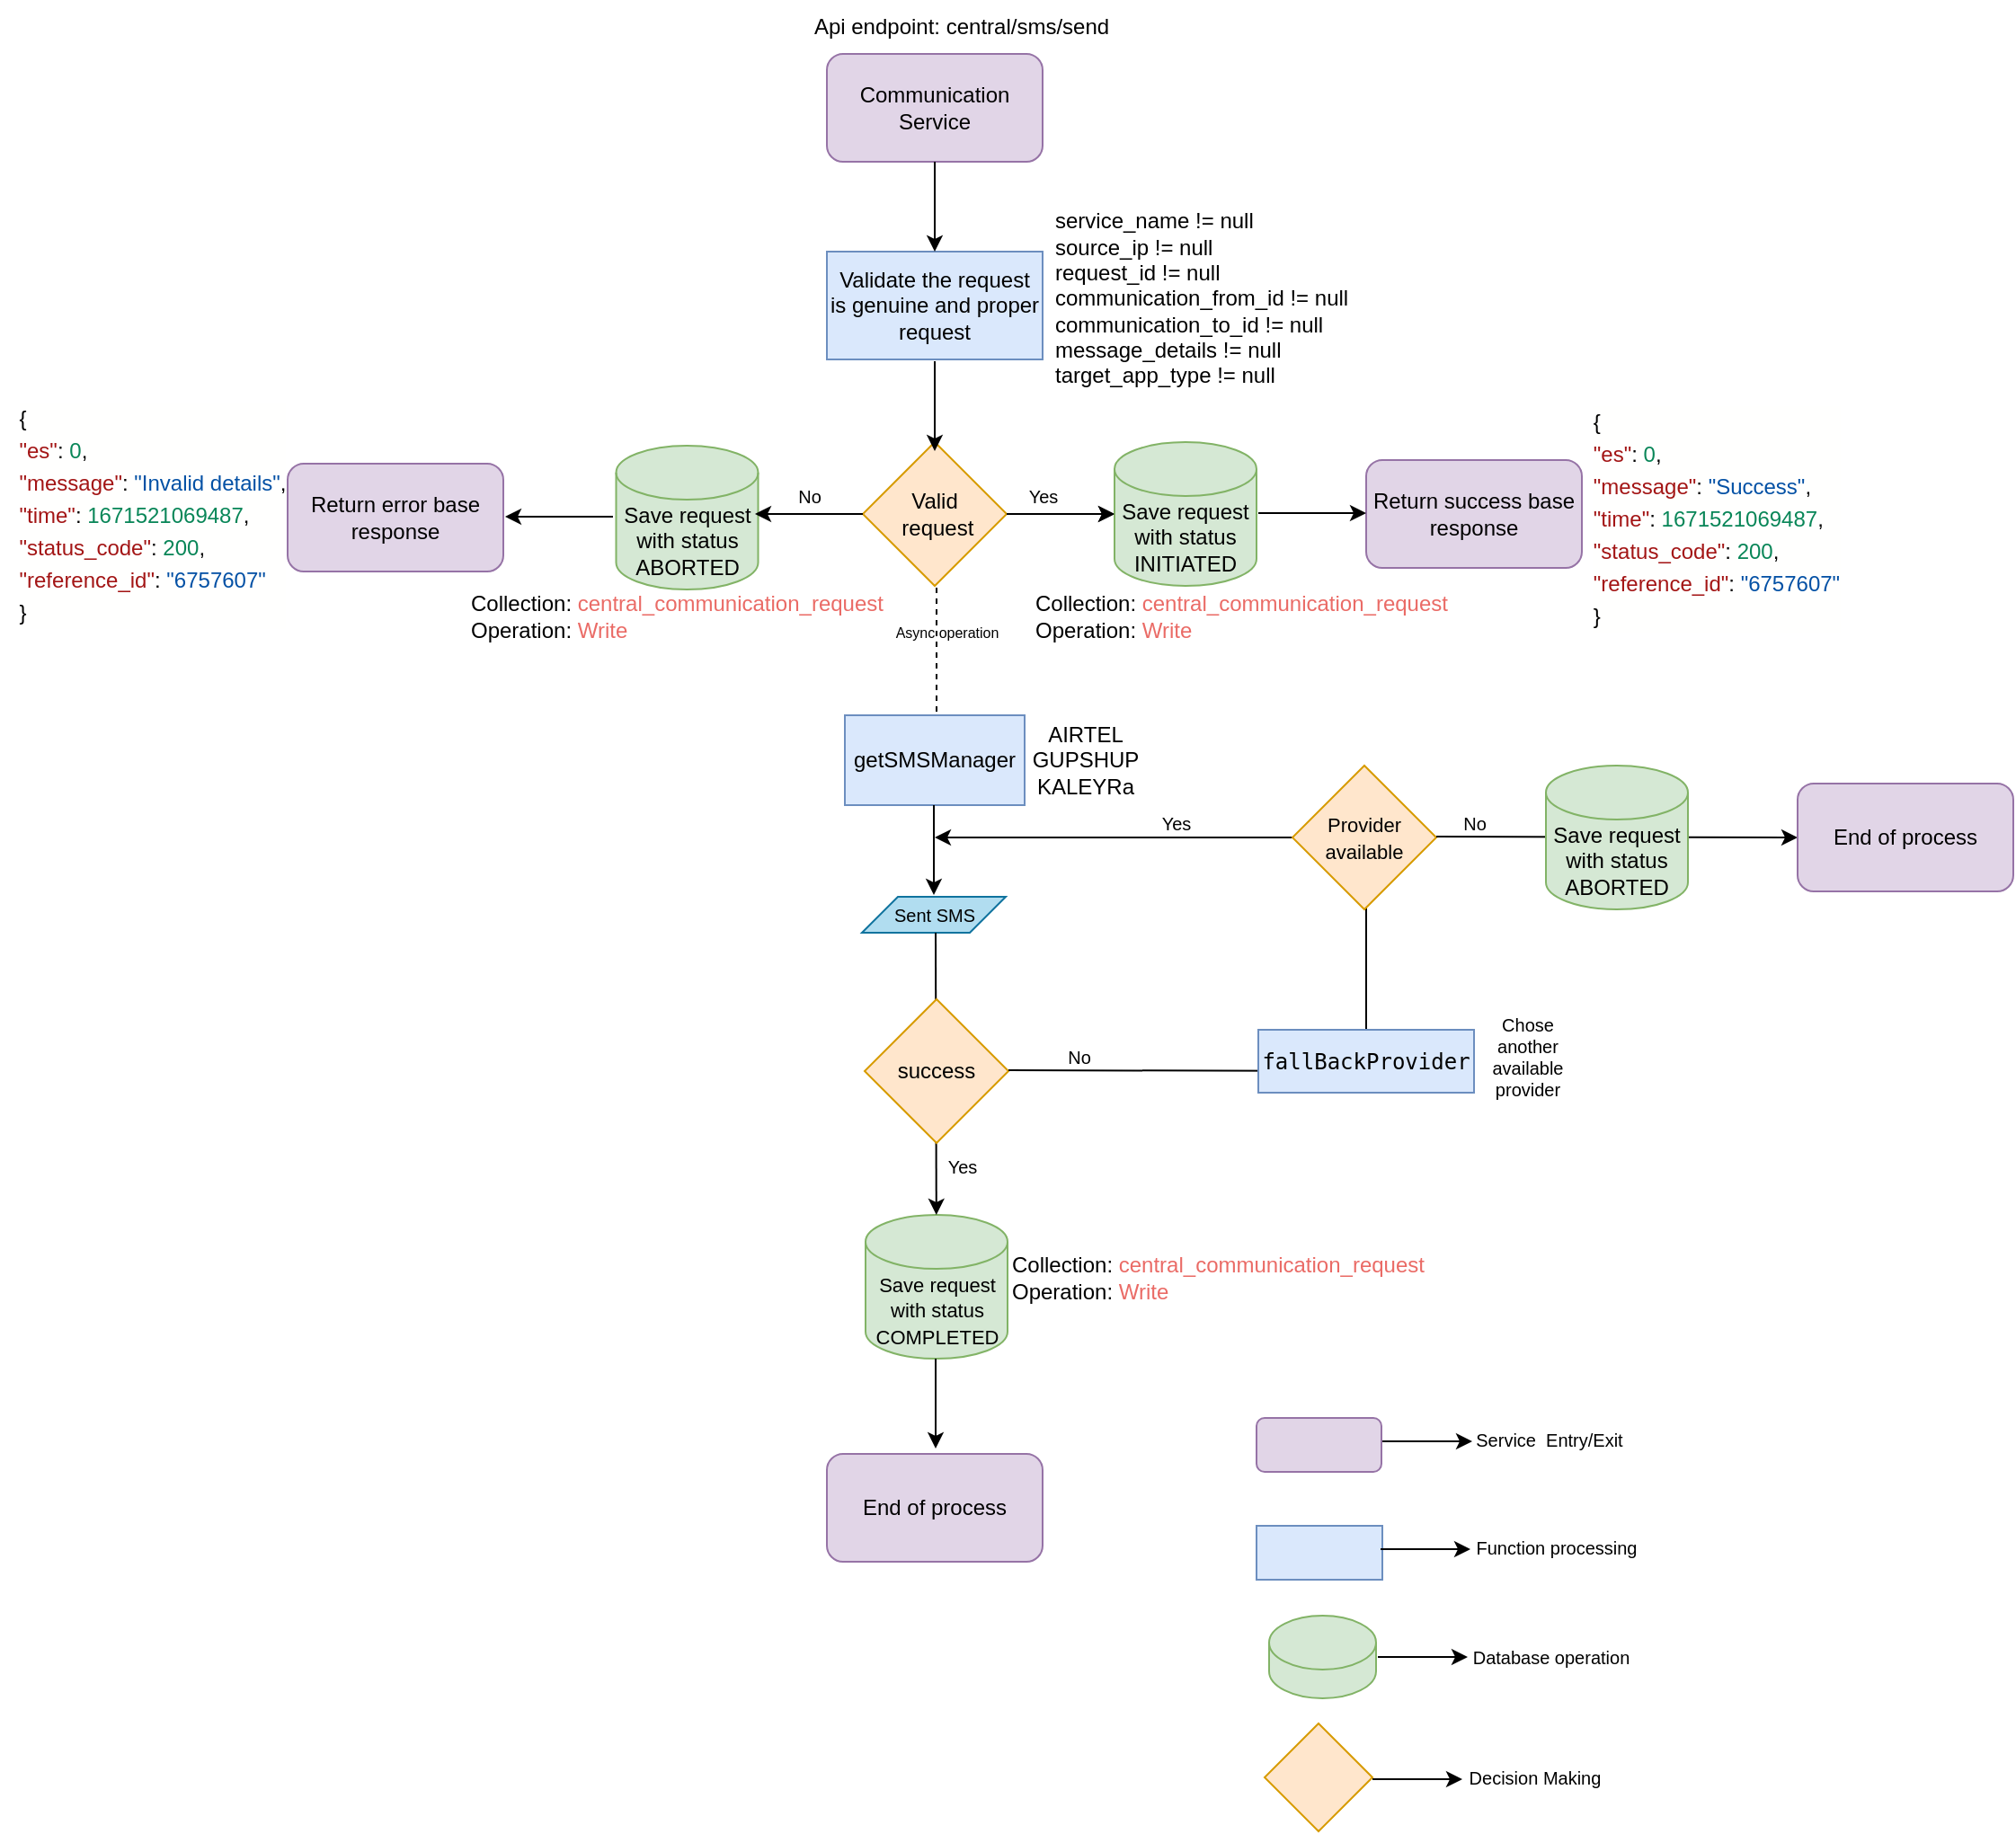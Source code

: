 <mxfile version="20.6.0" type="github">
  <diagram id="5z0eC1mWPkH6LliAhnsI" name="Page-1">
    <mxGraphModel dx="1532" dy="535" grid="1" gridSize="10" guides="1" tooltips="1" connect="1" arrows="1" fold="1" page="1" pageScale="1" pageWidth="827" pageHeight="1169" math="0" shadow="0">
      <root>
        <mxCell id="0" />
        <mxCell id="1" parent="0" />
        <mxCell id="WuasNJQeEEEQrb4oNhzZ-1" value="Communication Service" style="rounded=1;whiteSpace=wrap;html=1;fillColor=#e1d5e7;strokeColor=#9673a6;" parent="1" vertex="1">
          <mxGeometry x="300" y="64" width="120" height="60" as="geometry" />
        </mxCell>
        <mxCell id="WuasNJQeEEEQrb4oNhzZ-2" value="&lt;font color=&quot;#000000&quot;&gt;Validate the request is&amp;nbsp;&lt;span style=&quot;caret-color: rgb(0, 0, 0);&quot;&gt;genuine and proper request&lt;br&gt;&lt;/span&gt;&lt;/font&gt;" style="rounded=0;whiteSpace=wrap;html=1;fillColor=#dae8fc;strokeColor=#6c8ebf;" parent="1" vertex="1">
          <mxGeometry x="300" y="174" width="120" height="60" as="geometry" />
        </mxCell>
        <mxCell id="WuasNJQeEEEQrb4oNhzZ-3" value="&lt;div&gt;service_name != null&lt;/div&gt;&lt;div&gt;source_ip != null&amp;nbsp;&lt;/div&gt;&lt;div&gt;request_id != null&amp;nbsp;&lt;/div&gt;&lt;div&gt;communication_from_id != null&amp;nbsp;&lt;/div&gt;&lt;div&gt;communication_to_id != null&amp;nbsp;&lt;/div&gt;&lt;div&gt;message_details != null&amp;nbsp;&lt;/div&gt;&lt;div&gt;target_app_type != null&amp;nbsp;&lt;/div&gt;" style="text;html=1;strokeColor=none;fillColor=none;align=left;verticalAlign=middle;whiteSpace=wrap;rounded=0;fontColor=#000000;" parent="1" vertex="1">
          <mxGeometry x="425" y="130" width="210" height="140" as="geometry" />
        </mxCell>
        <mxCell id="WuasNJQeEEEQrb4oNhzZ-4" value="" style="edgeStyle=orthogonalEdgeStyle;rounded=0;orthogonalLoop=1;jettySize=auto;html=1;fontColor=#000000;" parent="1" source="WuasNJQeEEEQrb4oNhzZ-5" target="WuasNJQeEEEQrb4oNhzZ-6" edge="1">
          <mxGeometry relative="1" as="geometry" />
        </mxCell>
        <mxCell id="WuasNJQeEEEQrb4oNhzZ-5" value="Valid&lt;br&gt;&amp;nbsp;request" style="rhombus;whiteSpace=wrap;html=1;fillColor=#ffe6cc;strokeColor=#d79b00;" parent="1" vertex="1">
          <mxGeometry x="320" y="280" width="80" height="80" as="geometry" />
        </mxCell>
        <mxCell id="WuasNJQeEEEQrb4oNhzZ-6" value="Save request with status INITIATED" style="shape=cylinder3;whiteSpace=wrap;html=1;boundedLbl=1;backgroundOutline=1;size=15;fillColor=#d5e8d4;strokeColor=#82b366;" parent="1" vertex="1">
          <mxGeometry x="460" y="280" width="79" height="80" as="geometry" />
        </mxCell>
        <mxCell id="WuasNJQeEEEQrb4oNhzZ-7" value="Save request with status ABORTED" style="shape=cylinder3;whiteSpace=wrap;html=1;boundedLbl=1;backgroundOutline=1;size=15;fillColor=#d5e8d4;strokeColor=#82b366;" parent="1" vertex="1">
          <mxGeometry x="182.75" y="282" width="79" height="80" as="geometry" />
        </mxCell>
        <mxCell id="WuasNJQeEEEQrb4oNhzZ-8" value="Return error base response&lt;span style=&quot;caret-color: rgba(0, 0, 0, 0); color: rgba(0, 0, 0, 0); font-family: monospace; font-size: 0px; text-align: start;&quot;&gt;%3CmxGraphModel%3E%3Croot%3E%3CmxCell%20id%3D%220%22%2F%3E%3CmxCell%20id%3D%221%22%20parent%3D%220%22%2F%3E%3CmxCell%20id%3D%222%22%20value%3D%22Save%20request%20with%20status%20initiated%22%20style%3D%22shape%3Dcylinder3%3BwhiteSpace%3Dwrap%3Bhtml%3D1%3BboundedLbl%3D1%3BbackgroundOutline%3D1%3Bsize%3D15%3BfontColor%3D%23000000%3B%22%20vertex%3D%221%22%20parent%3D%221%22%3E%3CmxGeometry%20x%3D%22491%22%20y%3D%22280%22%20width%3D%2279%22%20height%3D%2280%22%20as%3D%22geometry%22%2F%3E%3C%2FmxCell%3E%3C%2Froot%3E%3C%2FmxGraphModel%3E&lt;/span&gt;" style="rounded=1;whiteSpace=wrap;html=1;fillColor=#e1d5e7;strokeColor=#9673a6;" parent="1" vertex="1">
          <mxGeometry y="292" width="120" height="60" as="geometry" />
        </mxCell>
        <mxCell id="WuasNJQeEEEQrb4oNhzZ-9" value="Return success base response&lt;span style=&quot;caret-color: rgba(0, 0, 0, 0); color: rgba(0, 0, 0, 0); font-family: monospace; font-size: 0px; text-align: start;&quot;&gt;%3CmxGraphModel%3E%3Croot%3E%3CmxCell%20id%3D%220%22%2F%3E%3CmxCell%20id%3D%221%22%20parent%3D%220%22%2F%3E%3CmxCell%20id%3D%222%22%20value%3D%22Save%20request%20with%20status%20initiated%22%20style%3D%22shape%3Dcylinder3%3BwhiteSpace%3Dwrap%3Bhtml%3D1%3BboundedLbl%3D1%3BbackgroundOutline%3D1%3Bsize%3D15%3BfontColor%3D%23000000%3B%22%20vertex%3D%221%22%20parent%3D%221%22%3E%3CmxGeometry%20x%3D%22491%22%20y%3D%22280%22%20width%3D%2279%22%20height%3D%2280%22%20as%3D%22geometry%22%2F%3E%3C%2FmxCell%3E%3C%2Froot%3E%3C%2FmxGraphModel%3E&lt;/span&gt;" style="rounded=1;whiteSpace=wrap;html=1;fillColor=#e1d5e7;strokeColor=#9673a6;" parent="1" vertex="1">
          <mxGeometry x="600" y="290" width="120" height="60" as="geometry" />
        </mxCell>
        <mxCell id="WuasNJQeEEEQrb4oNhzZ-10" value="&lt;div style=&quot;text-align: start; background-color: rgb(255, 255, 254); line-height: 18px;&quot;&gt;&lt;div&gt;{&lt;/div&gt;&lt;div&gt;    &lt;span style=&quot;color: rgb(163, 21, 21);&quot;&gt;&quot;es&quot;&lt;/span&gt;: &lt;span style=&quot;color: rgb(9, 134, 88);&quot;&gt;0&lt;/span&gt;,&lt;/div&gt;&lt;div&gt;    &lt;span style=&quot;color: rgb(163, 21, 21);&quot;&gt;&quot;message&quot;&lt;/span&gt;: &lt;span style=&quot;color: rgb(4, 81, 165);&quot;&gt;&quot;Success&quot;&lt;/span&gt;,&lt;/div&gt;&lt;div&gt;    &lt;span style=&quot;color: rgb(163, 21, 21);&quot;&gt;&quot;time&quot;&lt;/span&gt;: &lt;span style=&quot;color: rgb(9, 134, 88);&quot;&gt;1671521069487&lt;/span&gt;,&lt;/div&gt;&lt;div&gt;    &lt;span style=&quot;color: rgb(163, 21, 21);&quot;&gt;&quot;status_code&quot;&lt;/span&gt;: &lt;span style=&quot;color: rgb(9, 134, 88);&quot;&gt;200&lt;/span&gt;,&lt;/div&gt;&lt;div&gt;    &lt;span style=&quot;color: rgb(163, 21, 21);&quot;&gt;&quot;reference_id&quot;&lt;/span&gt;: &lt;span style=&quot;color: rgb(4, 81, 165);&quot;&gt;&quot;6757607&quot;&lt;/span&gt;&lt;/div&gt;&lt;div&gt;}&lt;/div&gt;&lt;/div&gt;" style="text;html=1;strokeColor=none;fillColor=none;align=center;verticalAlign=middle;whiteSpace=wrap;rounded=0;fontColor=#000000;" parent="1" vertex="1">
          <mxGeometry x="710" y="262" width="170" height="120" as="geometry" />
        </mxCell>
        <mxCell id="WuasNJQeEEEQrb4oNhzZ-11" value="&lt;div style=&quot;text-align: start; background-color: rgb(255, 255, 254); line-height: 18px;&quot;&gt;&lt;div&gt;{&lt;/div&gt;&lt;div&gt;    &lt;span style=&quot;color: rgb(163, 21, 21);&quot;&gt;&quot;es&quot;&lt;/span&gt;: &lt;span style=&quot;color: rgb(9, 134, 88);&quot;&gt;0&lt;/span&gt;,&lt;/div&gt;&lt;div&gt;    &lt;span style=&quot;color: rgb(163, 21, 21);&quot;&gt;&quot;message&quot;&lt;/span&gt;: &lt;span style=&quot;color: rgb(4, 81, 165);&quot;&gt;&quot;&lt;/span&gt;&lt;span style=&quot;caret-color: rgb(4, 81, 165); color: rgb(4, 81, 165);&quot;&gt;Invalid details&lt;/span&gt;&lt;span style=&quot;color: rgb(4, 81, 165);&quot;&gt;&quot;&lt;/span&gt;,&lt;/div&gt;&lt;div&gt;    &lt;span style=&quot;color: rgb(163, 21, 21);&quot;&gt;&quot;time&quot;&lt;/span&gt;: &lt;span style=&quot;color: rgb(9, 134, 88);&quot;&gt;1671521069487&lt;/span&gt;,&lt;/div&gt;&lt;div&gt;    &lt;span style=&quot;color: rgb(163, 21, 21);&quot;&gt;&quot;status_code&quot;&lt;/span&gt;: &lt;span style=&quot;color: rgb(9, 134, 88);&quot;&gt;200&lt;/span&gt;,&lt;/div&gt;&lt;div&gt;    &lt;span style=&quot;color: rgb(163, 21, 21);&quot;&gt;&quot;reference_id&quot;&lt;/span&gt;: &lt;span style=&quot;color: rgb(4, 81, 165);&quot;&gt;&quot;6757607&quot;&lt;/span&gt;&lt;/div&gt;&lt;div&gt;}&lt;/div&gt;&lt;/div&gt;" style="text;html=1;strokeColor=none;fillColor=none;align=center;verticalAlign=middle;whiteSpace=wrap;rounded=0;fontColor=#000000;" parent="1" vertex="1">
          <mxGeometry x="-160" y="260" width="170" height="120" as="geometry" />
        </mxCell>
        <mxCell id="WuasNJQeEEEQrb4oNhzZ-12" value="Collection: &lt;font color=&quot;#ea6b66&quot;&gt;central_communication_request&lt;/font&gt;&lt;br&gt;Operation: &lt;font color=&quot;#ea6b66&quot;&gt;Write&lt;/font&gt;" style="text;html=1;strokeColor=none;fillColor=none;align=left;verticalAlign=middle;whiteSpace=wrap;rounded=0;fontColor=#000000;" parent="1" vertex="1">
          <mxGeometry x="100" y="362" width="250.5" height="30" as="geometry" />
        </mxCell>
        <mxCell id="WuasNJQeEEEQrb4oNhzZ-13" value="Collection: &lt;font color=&quot;#ea6b66&quot;&gt;central_communication_request&lt;/font&gt;&lt;br&gt;Operation: &lt;font color=&quot;#ea6b66&quot;&gt;Write&lt;/font&gt;&lt;span style=&quot;caret-color: rgba(0, 0, 0, 0); color: rgba(0, 0, 0, 0); font-family: monospace; font-size: 0px;&quot;&gt;%3CmxGraphModel%3E%3Croot%3E%3CmxCell%20id%3D%220%22%2F%3E%3CmxCell%20id%3D%221%22%20parent%3D%220%22%2F%3E%3CmxCell%20id%3D%222%22%20value%3D%22%22%20style%3D%22endArrow%3Dclassic%3Bhtml%3D1%3Brounded%3D0%3BfontColor%3D%23000000%3BentryX%3D0%3BentryY%3D0.5%3BentryDx%3D0%3BentryDy%3D0%3BentryPerimeter%3D0%3BexitX%3D1%3BexitY%3D0.5%3BexitDx%3D0%3BexitDy%3D0%3B%22%20edge%3D%221%22%20parent%3D%221%22%3E%3CmxGeometry%20width%3D%2250%22%20height%3D%2250%22%20relative%3D%221%22%20as%3D%22geometry%22%3E%3CmxPoint%20x%3D%22400%22%20y%3D%22320%22%20as%3D%22sourcePoint%22%2F%3E%3CmxPoint%20x%3D%22460%22%20y%3D%22320%22%20as%3D%22targetPoint%22%2F%3E%3C%2FmxGeometry%3E%3C%2FmxCell%3E%3C%2Froot%3E%3C%2FmxGraphModel%3E&lt;/span&gt;" style="text;html=1;strokeColor=none;fillColor=none;align=left;verticalAlign=middle;whiteSpace=wrap;rounded=0;fontColor=#000000;" parent="1" vertex="1">
          <mxGeometry x="414" y="362" width="250.5" height="30" as="geometry" />
        </mxCell>
        <mxCell id="WuasNJQeEEEQrb4oNhzZ-14" value="" style="endArrow=classic;html=1;rounded=0;fontColor=#000000;entryX=0;entryY=0.5;entryDx=0;entryDy=0;entryPerimeter=0;exitX=1;exitY=0.5;exitDx=0;exitDy=0;" parent="1" source="WuasNJQeEEEQrb4oNhzZ-5" target="WuasNJQeEEEQrb4oNhzZ-6" edge="1">
          <mxGeometry width="50" height="50" relative="1" as="geometry">
            <mxPoint x="360" y="240" as="sourcePoint" />
            <mxPoint x="410" y="190" as="targetPoint" />
          </mxGeometry>
        </mxCell>
        <mxCell id="WuasNJQeEEEQrb4oNhzZ-15" value="" style="endArrow=classic;html=1;rounded=0;fontColor=#000000;exitX=0;exitY=0.5;exitDx=0;exitDy=0;" parent="1" source="WuasNJQeEEEQrb4oNhzZ-5" edge="1">
          <mxGeometry width="50" height="50" relative="1" as="geometry">
            <mxPoint x="360" y="240" as="sourcePoint" />
            <mxPoint x="260" y="320" as="targetPoint" />
          </mxGeometry>
        </mxCell>
        <mxCell id="WuasNJQeEEEQrb4oNhzZ-16" value="" style="endArrow=classic;html=1;rounded=0;fontColor=#000000;exitX=0.5;exitY=1;exitDx=0;exitDy=0;" parent="1" source="WuasNJQeEEEQrb4oNhzZ-1" target="WuasNJQeEEEQrb4oNhzZ-2" edge="1">
          <mxGeometry width="50" height="50" relative="1" as="geometry">
            <mxPoint x="360" y="254" as="sourcePoint" />
            <mxPoint x="410" y="204" as="targetPoint" />
          </mxGeometry>
        </mxCell>
        <mxCell id="WuasNJQeEEEQrb4oNhzZ-17" value="Api endpoint: central/sms/send" style="text;html=1;strokeColor=none;fillColor=none;align=center;verticalAlign=middle;whiteSpace=wrap;rounded=0;fontColor=#000000;" parent="1" vertex="1">
          <mxGeometry x="270" y="34" width="210" height="30" as="geometry" />
        </mxCell>
        <mxCell id="WuasNJQeEEEQrb4oNhzZ-18" value="&lt;font style=&quot;font-size: 10px;&quot;&gt;Yes&lt;/font&gt;" style="text;html=1;align=center;verticalAlign=middle;resizable=0;points=[];autosize=1;strokeColor=none;fillColor=none;fontColor=#000000;" parent="1" vertex="1">
          <mxGeometry x="400" y="295" width="40" height="30" as="geometry" />
        </mxCell>
        <mxCell id="WuasNJQeEEEQrb4oNhzZ-19" value="&lt;font style=&quot;font-size: 10px;&quot;&gt;No&lt;/font&gt;" style="text;html=1;align=center;verticalAlign=middle;resizable=0;points=[];autosize=1;strokeColor=none;fillColor=none;fontColor=#000000;" parent="1" vertex="1">
          <mxGeometry x="270" y="295" width="40" height="30" as="geometry" />
        </mxCell>
        <mxCell id="WuasNJQeEEEQrb4oNhzZ-22" value="getSMSManager" style="rounded=0;whiteSpace=wrap;html=1;fillColor=#dae8fc;strokeColor=#6c8ebf;" parent="1" vertex="1">
          <mxGeometry x="310" y="432" width="100" height="50" as="geometry" />
        </mxCell>
        <mxCell id="WuasNJQeEEEQrb4oNhzZ-23" value="AIRTEL&lt;br&gt;GUPSHUP&lt;br&gt;KALEYRa" style="text;html=1;strokeColor=none;fillColor=none;align=center;verticalAlign=middle;whiteSpace=wrap;rounded=0;fontColor=#000000;" parent="1" vertex="1">
          <mxGeometry x="414" y="442" width="60" height="30" as="geometry" />
        </mxCell>
        <mxCell id="WuasNJQeEEEQrb4oNhzZ-26" value="" style="endArrow=classic;html=1;rounded=0;fontColor=#000000;exitX=0.5;exitY=1;exitDx=0;exitDy=0;" parent="1" edge="1">
          <mxGeometry width="50" height="50" relative="1" as="geometry">
            <mxPoint x="359.5" y="482" as="sourcePoint" />
            <mxPoint x="359.5" y="532" as="targetPoint" />
          </mxGeometry>
        </mxCell>
        <mxCell id="WuasNJQeEEEQrb4oNhzZ-39" value="" style="endArrow=classic;html=1;rounded=0;fontColor=#000000;entryX=0;entryY=0.5;entryDx=0;entryDy=0;entryPerimeter=0;exitX=1;exitY=0.5;exitDx=0;exitDy=0;" parent="1" edge="1">
          <mxGeometry width="50" height="50" relative="1" as="geometry">
            <mxPoint x="540" y="319.5" as="sourcePoint" />
            <mxPoint x="600" y="319.5" as="targetPoint" />
          </mxGeometry>
        </mxCell>
        <mxCell id="WuasNJQeEEEQrb4oNhzZ-40" value="" style="endArrow=classic;html=1;rounded=0;fontColor=#000000;exitX=0;exitY=0.5;exitDx=0;exitDy=0;" parent="1" edge="1">
          <mxGeometry width="50" height="50" relative="1" as="geometry">
            <mxPoint x="181" y="321.5" as="sourcePoint" />
            <mxPoint x="121" y="321.5" as="targetPoint" />
          </mxGeometry>
        </mxCell>
        <mxCell id="WuasNJQeEEEQrb4oNhzZ-55" value="" style="endArrow=none;dashed=1;html=1;rounded=0;fontSize=10;fontColor=#000000;" parent="1" edge="1">
          <mxGeometry width="50" height="50" relative="1" as="geometry">
            <mxPoint x="361" y="430" as="sourcePoint" />
            <mxPoint x="361" y="360" as="targetPoint" />
          </mxGeometry>
        </mxCell>
        <mxCell id="WuasNJQeEEEQrb4oNhzZ-57" value="&lt;font style=&quot;font-size: 11px;&quot;&gt;Save request with status COMPLETED&lt;/font&gt;" style="shape=cylinder3;whiteSpace=wrap;html=1;boundedLbl=1;backgroundOutline=1;size=15;fillColor=#d5e8d4;strokeColor=#82b366;" parent="1" vertex="1">
          <mxGeometry x="321.5" y="710" width="79" height="80" as="geometry" />
        </mxCell>
        <mxCell id="WuasNJQeEEEQrb4oNhzZ-58" value="Collection: &lt;font color=&quot;#ea6b66&quot;&gt;central_communication_request&lt;/font&gt;&lt;br&gt;Operation: &lt;font color=&quot;#ea6b66&quot;&gt;Write&lt;/font&gt;&lt;span style=&quot;caret-color: rgba(0, 0, 0, 0); color: rgba(0, 0, 0, 0); font-family: monospace; font-size: 0px;&quot;&gt;%3CmxGraphModel%3E%3Croot%3E%3CmxCell%20id%3D%220%22%2F%3E%3CmxCell%20id%3D%221%22%20parent%3D%220%22%2F%3E%3CmxCell%20id%3D%222%22%20value%3D%22%22%20style%3D%22endArrow%3Dclassic%3Bhtml%3D1%3Brounded%3D0%3BfontColor%3D%23000000%3BentryX%3D0%3BentryY%3D0.5%3BentryDx%3D0%3BentryDy%3D0%3BentryPerimeter%3D0%3BexitX%3D1%3BexitY%3D0.5%3BexitDx%3D0%3BexitDy%3D0%3B%22%20edge%3D%221%22%20parent%3D%221%22%3E%3CmxGeometry%20width%3D%2250%22%20height%3D%2250%22%20relative%3D%221%22%20as%3D%22geometry%22%3E%3CmxPoint%20x%3D%22400%22%20y%3D%22320%22%20as%3D%22sourcePoint%22%2F%3E%3CmxPoint%20x%3D%22460%22%20y%3D%22320%22%20as%3D%22targetPoint%22%2F%3E%3C%2FmxGeometry%3E%3C%2FmxCell%3E%3C%2Froot%3E%3C%2FmxGraphModel%3E&lt;/span&gt;" style="text;html=1;strokeColor=none;fillColor=none;align=left;verticalAlign=middle;whiteSpace=wrap;rounded=0;fontColor=#000000;" parent="1" vertex="1">
          <mxGeometry x="400.5" y="730" width="250.5" height="30" as="geometry" />
        </mxCell>
        <mxCell id="WuasNJQeEEEQrb4oNhzZ-60" value="End of process" style="rounded=1;whiteSpace=wrap;html=1;fillColor=#e1d5e7;strokeColor=#9673a6;" parent="1" vertex="1">
          <mxGeometry x="300" y="843" width="120" height="60" as="geometry" />
        </mxCell>
        <mxCell id="WuasNJQeEEEQrb4oNhzZ-61" value="" style="endArrow=classic;html=1;rounded=0;fontColor=#000000;exitX=0.5;exitY=1;exitDx=0;exitDy=0;" parent="1" edge="1">
          <mxGeometry width="50" height="50" relative="1" as="geometry">
            <mxPoint x="360.5" y="790" as="sourcePoint" />
            <mxPoint x="360.5" y="840" as="targetPoint" />
          </mxGeometry>
        </mxCell>
        <mxCell id="WuasNJQeEEEQrb4oNhzZ-72" value="" style="endArrow=classic;html=1;rounded=0;fontColor=#000000;exitX=0.5;exitY=1;exitDx=0;exitDy=0;" parent="1" edge="1">
          <mxGeometry width="50" height="50" relative="1" as="geometry">
            <mxPoint x="360" y="235" as="sourcePoint" />
            <mxPoint x="360" y="285" as="targetPoint" />
          </mxGeometry>
        </mxCell>
        <mxCell id="WuasNJQeEEEQrb4oNhzZ-73" value="&lt;font style=&quot;font-size: 8px;&quot;&gt;Async operation&lt;/font&gt;" style="text;html=1;strokeColor=none;fillColor=none;align=center;verticalAlign=middle;whiteSpace=wrap;rounded=0;" parent="1" vertex="1">
          <mxGeometry x="337.25" y="370" width="60" height="30" as="geometry" />
        </mxCell>
        <mxCell id="WuasNJQeEEEQrb4oNhzZ-78" value="&lt;font style=&quot;font-size: 10px;&quot;&gt;Sent SMS&lt;/font&gt;" style="shape=parallelogram;perimeter=parallelogramPerimeter;whiteSpace=wrap;html=1;fixedSize=1;fontSize=8;fillColor=#b1ddf0;strokeColor=#10739e;" parent="1" vertex="1">
          <mxGeometry x="319.5" y="533" width="80" height="20" as="geometry" />
        </mxCell>
        <mxCell id="WuasNJQeEEEQrb4oNhzZ-79" value="" style="endArrow=classic;html=1;rounded=0;fontColor=#000000;exitX=0.5;exitY=1;exitDx=0;exitDy=0;" parent="1" target="WuasNJQeEEEQrb4oNhzZ-57" edge="1">
          <mxGeometry width="50" height="50" relative="1" as="geometry">
            <mxPoint x="360.5" y="553" as="sourcePoint" />
            <mxPoint x="360" y="593" as="targetPoint" />
          </mxGeometry>
        </mxCell>
        <mxCell id="WuasNJQeEEEQrb4oNhzZ-80" value="" style="rounded=1;whiteSpace=wrap;html=1;fillColor=#e1d5e7;strokeColor=#9673a6;" parent="1" vertex="1">
          <mxGeometry x="539" y="823" width="69.5" height="30" as="geometry" />
        </mxCell>
        <mxCell id="WuasNJQeEEEQrb4oNhzZ-81" value="" style="rounded=0;whiteSpace=wrap;html=1;fillColor=#dae8fc;strokeColor=#6c8ebf;" parent="1" vertex="1">
          <mxGeometry x="539" y="883" width="70" height="30" as="geometry" />
        </mxCell>
        <mxCell id="WuasNJQeEEEQrb4oNhzZ-82" value="" style="shape=cylinder3;whiteSpace=wrap;html=1;boundedLbl=1;backgroundOutline=1;size=15;fillColor=#d5e8d4;strokeColor=#82b366;" parent="1" vertex="1">
          <mxGeometry x="546" y="933" width="59.5" height="46" as="geometry" />
        </mxCell>
        <mxCell id="WuasNJQeEEEQrb4oNhzZ-83" value="" style="rhombus;whiteSpace=wrap;html=1;fillColor=#ffe6cc;strokeColor=#d79b00;" parent="1" vertex="1">
          <mxGeometry x="543.5" y="993" width="60" height="60" as="geometry" />
        </mxCell>
        <mxCell id="WuasNJQeEEEQrb4oNhzZ-84" value="" style="endArrow=classic;html=1;rounded=0;fontColor=#000000;" parent="1" edge="1">
          <mxGeometry width="50" height="50" relative="1" as="geometry">
            <mxPoint x="609" y="836" as="sourcePoint" />
            <mxPoint x="659" y="836" as="targetPoint" />
          </mxGeometry>
        </mxCell>
        <mxCell id="WuasNJQeEEEQrb4oNhzZ-85" value="" style="endArrow=classic;html=1;rounded=0;fontColor=#000000;" parent="1" edge="1">
          <mxGeometry width="50" height="50" relative="1" as="geometry">
            <mxPoint x="608" y="896" as="sourcePoint" />
            <mxPoint x="658" y="896" as="targetPoint" />
          </mxGeometry>
        </mxCell>
        <mxCell id="WuasNJQeEEEQrb4oNhzZ-86" value="" style="endArrow=classic;html=1;rounded=0;fontColor=#000000;" parent="1" edge="1">
          <mxGeometry width="50" height="50" relative="1" as="geometry">
            <mxPoint x="606.5" y="956" as="sourcePoint" />
            <mxPoint x="656.5" y="956" as="targetPoint" />
          </mxGeometry>
        </mxCell>
        <mxCell id="WuasNJQeEEEQrb4oNhzZ-87" value="" style="endArrow=classic;html=1;rounded=0;fontColor=#000000;" parent="1" edge="1">
          <mxGeometry width="50" height="50" relative="1" as="geometry">
            <mxPoint x="603.5" y="1024" as="sourcePoint" />
            <mxPoint x="653.5" y="1024" as="targetPoint" />
          </mxGeometry>
        </mxCell>
        <mxCell id="WuasNJQeEEEQrb4oNhzZ-88" value="Service &amp;nbsp;Entry/Exit" style="text;html=1;strokeColor=none;fillColor=none;align=center;verticalAlign=middle;whiteSpace=wrap;rounded=0;fontSize=10;" parent="1" vertex="1">
          <mxGeometry x="657" y="820" width="90" height="30" as="geometry" />
        </mxCell>
        <mxCell id="WuasNJQeEEEQrb4oNhzZ-89" value="Function&amp;nbsp;processing" style="text;html=1;strokeColor=none;fillColor=none;align=center;verticalAlign=middle;whiteSpace=wrap;rounded=0;fontSize=10;" parent="1" vertex="1">
          <mxGeometry x="639" y="880" width="134" height="30" as="geometry" />
        </mxCell>
        <mxCell id="WuasNJQeEEEQrb4oNhzZ-90" value="Database operation" style="text;html=1;strokeColor=none;fillColor=none;align=center;verticalAlign=middle;whiteSpace=wrap;rounded=0;fontSize=10;" parent="1" vertex="1">
          <mxGeometry x="636" y="941" width="134" height="30" as="geometry" />
        </mxCell>
        <mxCell id="WuasNJQeEEEQrb4oNhzZ-93" value="Decision&amp;nbsp;&lt;span style=&quot;caret-color: rgba(0, 0, 0, 0); color: rgba(0, 0, 0, 0); font-family: monospace; font-size: 0px; text-align: start;&quot;&gt;CmxGraphModel%3E%3Croot%3E%3CmxCell%20id%3D%220%22%2F%3E%3CmxCell%20id%3D%221%22%20parent%3D%220%22%2F%3E%3CmxCell%20id%3D%222%22%20value%3D%22Database%20operation%22%20style%3D%22text%3Bhtml%3D1%3BstrokeColor%3Dnone%3BfillColor%3Dnone%3Balign%3Dcenter%3BverticalAlign%3Dmiddle%3BwhiteSpace%3Dwrap%3Brounded%3D0%3BfontSize%3D10%3B%22%20vertex%3D%221%22%20parent%3D%221%22%3E%3CmxGeometry%20x%3D%22698%22%20y%3D%221738%22%20width%3D%22134%22%20height%3D%2230%22%20as%3D%22geometry%22%2F%3E%3C%2FmxCell%3E%3C%2Froot%3E%3C%2FmxGraphModel%3E &amp;nbsp;&lt;/span&gt;Making" style="text;html=1;strokeColor=none;fillColor=none;align=center;verticalAlign=middle;whiteSpace=wrap;rounded=0;fontSize=10;" parent="1" vertex="1">
          <mxGeometry x="627" y="1008" width="134" height="30" as="geometry" />
        </mxCell>
        <mxCell id="WuasNJQeEEEQrb4oNhzZ-95" value="success" style="rhombus;whiteSpace=wrap;html=1;fillColor=#ffe6cc;strokeColor=#d79b00;" parent="1" vertex="1">
          <mxGeometry x="321" y="590" width="80" height="80" as="geometry" />
        </mxCell>
        <mxCell id="WuasNJQeEEEQrb4oNhzZ-96" value="&lt;font style=&quot;font-size: 10px;&quot;&gt;Yes&lt;/font&gt;" style="text;html=1;align=center;verticalAlign=middle;resizable=0;points=[];autosize=1;strokeColor=none;fillColor=none;fontColor=#000000;" parent="1" vertex="1">
          <mxGeometry x="355" y="668" width="40" height="30" as="geometry" />
        </mxCell>
        <mxCell id="WuasNJQeEEEQrb4oNhzZ-97" value="" style="endArrow=classic;html=1;rounded=0;fontColor=#000000;exitX=1;exitY=0.5;exitDx=0;exitDy=0;" parent="1" edge="1">
          <mxGeometry width="50" height="50" relative="1" as="geometry">
            <mxPoint x="401" y="629.5" as="sourcePoint" />
            <mxPoint x="360" y="500" as="targetPoint" />
            <Array as="points">
              <mxPoint x="600" y="630" />
              <mxPoint x="600" y="500" />
            </Array>
          </mxGeometry>
        </mxCell>
        <mxCell id="WuasNJQeEEEQrb4oNhzZ-98" value="&lt;font style=&quot;font-size: 10px;&quot;&gt;No&lt;/font&gt;" style="text;html=1;align=center;verticalAlign=middle;resizable=0;points=[];autosize=1;strokeColor=none;fillColor=none;fontColor=#000000;" parent="1" vertex="1">
          <mxGeometry x="420" y="607" width="40" height="30" as="geometry" />
        </mxCell>
        <mxCell id="WuasNJQeEEEQrb4oNhzZ-100" value="&lt;pre style=&quot;text-align: start; font-family: &amp;quot;JetBrains Mono&amp;quot;, monospace;&quot;&gt;fallBackProvider&lt;/pre&gt;" style="rounded=0;whiteSpace=wrap;html=1;fillColor=#dae8fc;strokeColor=#6c8ebf;" parent="1" vertex="1">
          <mxGeometry x="540" y="607" width="120" height="35" as="geometry" />
        </mxCell>
        <mxCell id="WuasNJQeEEEQrb4oNhzZ-101" value="Chose another available provider" style="text;html=1;strokeColor=none;fillColor=none;align=center;verticalAlign=middle;whiteSpace=wrap;rounded=0;labelBackgroundColor=none;fontSize=10;fontColor=#000000;" parent="1" vertex="1">
          <mxGeometry x="660" y="607" width="60" height="30" as="geometry" />
        </mxCell>
        <mxCell id="WuasNJQeEEEQrb4oNhzZ-102" value="&lt;font style=&quot;font-size: 11px;&quot;&gt;Provider available&lt;/font&gt;" style="rhombus;whiteSpace=wrap;html=1;fillColor=#ffe6cc;strokeColor=#d79b00;" parent="1" vertex="1">
          <mxGeometry x="559" y="460" width="80" height="80" as="geometry" />
        </mxCell>
        <mxCell id="WuasNJQeEEEQrb4oNhzZ-103" value="&lt;font style=&quot;font-size: 10px;&quot;&gt;No&lt;/font&gt;" style="text;html=1;align=center;verticalAlign=middle;resizable=0;points=[];autosize=1;strokeColor=none;fillColor=none;fontColor=#000000;" parent="1" vertex="1">
          <mxGeometry x="640" y="477" width="40" height="30" as="geometry" />
        </mxCell>
        <mxCell id="WuasNJQeEEEQrb4oNhzZ-104" value="" style="endArrow=classic;html=1;rounded=0;fontColor=#000000;entryX=0;entryY=0.5;entryDx=0;entryDy=0;exitX=1;exitY=0.5;exitDx=0;exitDy=0;" parent="1" edge="1" target="WuasNJQeEEEQrb4oNhzZ-105">
          <mxGeometry width="50" height="50" relative="1" as="geometry">
            <mxPoint x="639" y="499.5" as="sourcePoint" />
            <mxPoint x="699" y="499.5" as="targetPoint" />
          </mxGeometry>
        </mxCell>
        <mxCell id="WuasNJQeEEEQrb4oNhzZ-105" value="End of process" style="rounded=1;whiteSpace=wrap;html=1;fillColor=#e1d5e7;strokeColor=#9673a6;" parent="1" vertex="1">
          <mxGeometry x="840" y="470" width="120" height="60" as="geometry" />
        </mxCell>
        <mxCell id="WuasNJQeEEEQrb4oNhzZ-106" value="&lt;font style=&quot;font-size: 10px;&quot;&gt;Yes&lt;/font&gt;" style="text;html=1;align=center;verticalAlign=middle;resizable=0;points=[];autosize=1;strokeColor=none;fillColor=none;fontColor=#000000;" parent="1" vertex="1">
          <mxGeometry x="474" y="477" width="40" height="30" as="geometry" />
        </mxCell>
        <mxCell id="LungBWqriw0rB42Vax---1" value="Save request with status ABORTED" style="shape=cylinder3;whiteSpace=wrap;html=1;boundedLbl=1;backgroundOutline=1;size=15;fillColor=#d5e8d4;strokeColor=#82b366;" vertex="1" parent="1">
          <mxGeometry x="700" y="460" width="79" height="80" as="geometry" />
        </mxCell>
      </root>
    </mxGraphModel>
  </diagram>
</mxfile>
